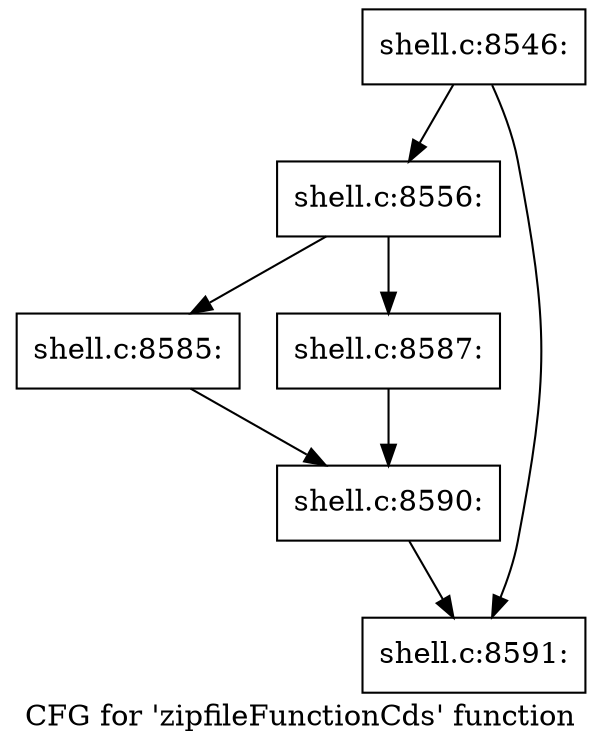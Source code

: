 digraph "CFG for 'zipfileFunctionCds' function" {
	label="CFG for 'zipfileFunctionCds' function";

	Node0x5602763b3730 [shape=record,label="{shell.c:8546:}"];
	Node0x5602763b3730 -> Node0x5602763b33e0;
	Node0x5602763b3730 -> Node0x560276baea70;
	Node0x5602763b33e0 [shape=record,label="{shell.c:8556:}"];
	Node0x5602763b33e0 -> Node0x560276bb0f60;
	Node0x5602763b33e0 -> Node0x560276bb1000;
	Node0x560276bb0f60 [shape=record,label="{shell.c:8585:}"];
	Node0x560276bb0f60 -> Node0x560276bb0fb0;
	Node0x560276bb1000 [shape=record,label="{shell.c:8587:}"];
	Node0x560276bb1000 -> Node0x560276bb0fb0;
	Node0x560276bb0fb0 [shape=record,label="{shell.c:8590:}"];
	Node0x560276bb0fb0 -> Node0x560276baea70;
	Node0x560276baea70 [shape=record,label="{shell.c:8591:}"];
}
